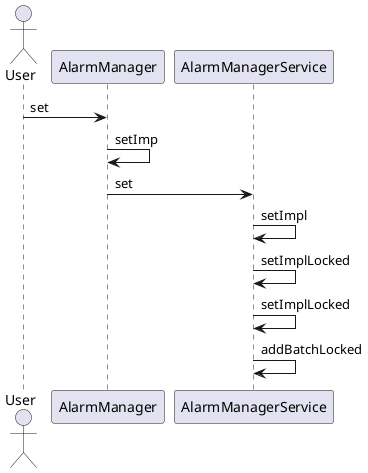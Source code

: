 @startuml
actor User
User-> AlarmManager:set
AlarmManager -> AlarmManager: setImp

AlarmManager -> AlarmManagerService: set
AlarmManagerService -> AlarmManagerService: setImpl
AlarmManagerService -> AlarmManagerService: setImplLocked
AlarmManagerService -> AlarmManagerService: setImplLocked
AlarmManagerService -> AlarmManagerService: addBatchLocked
@enduml